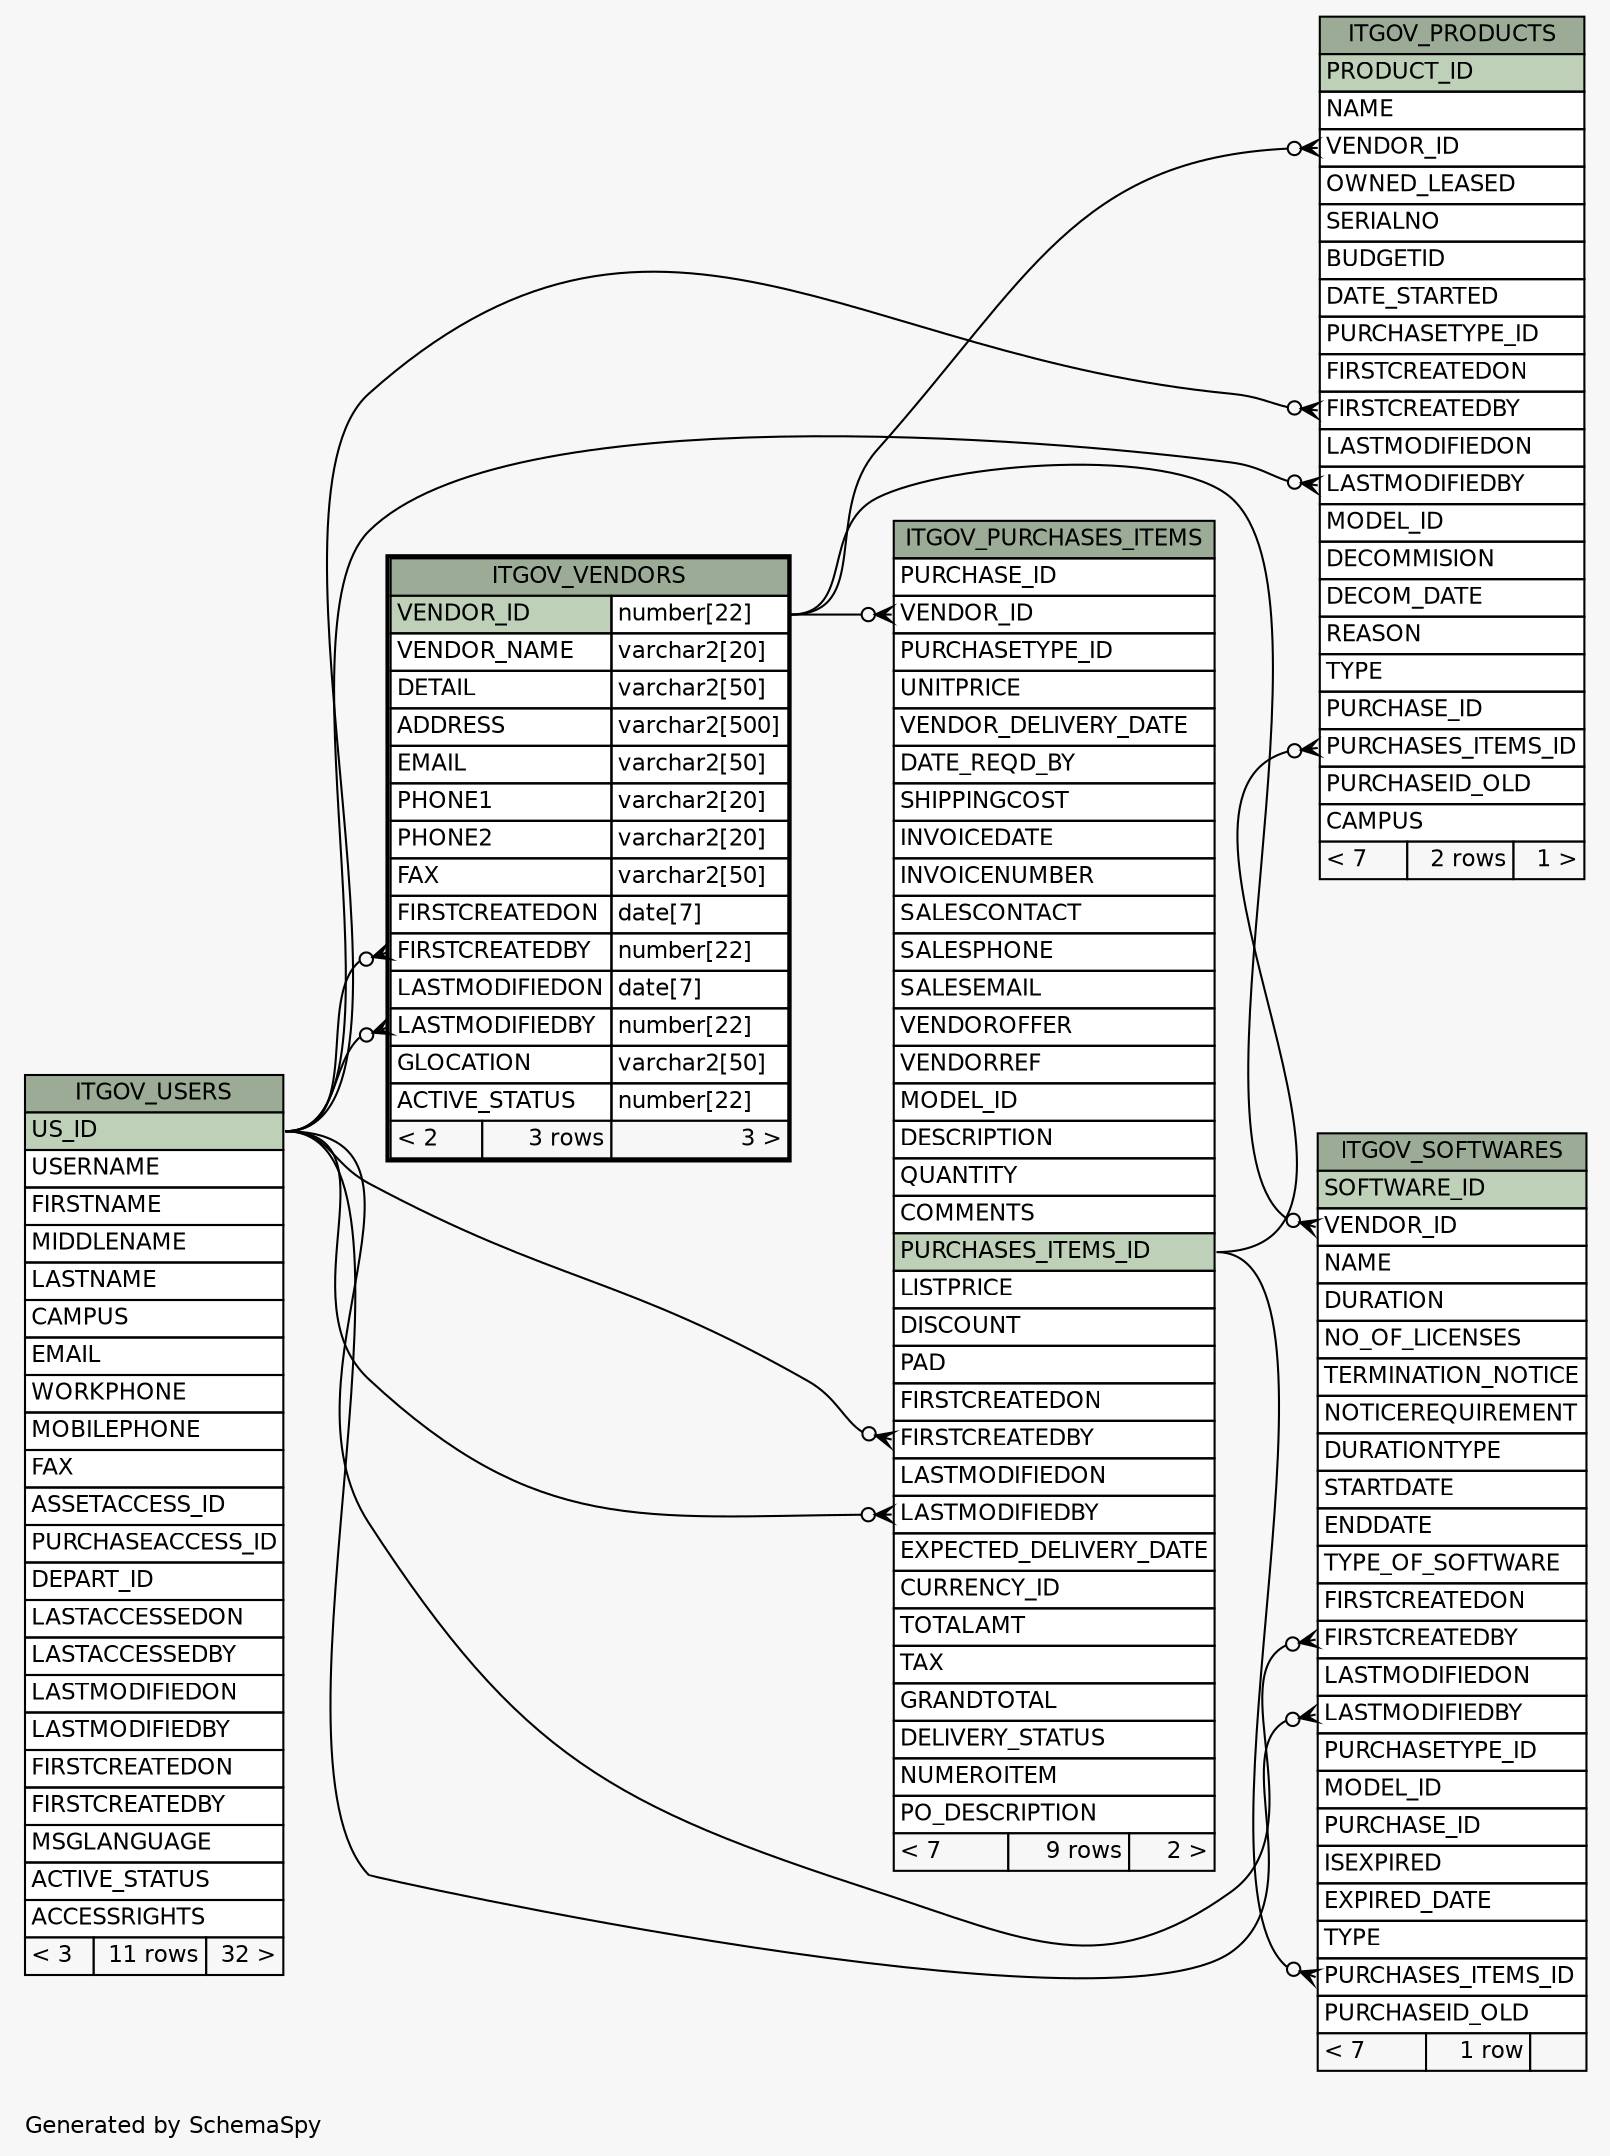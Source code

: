 // dot 2.28.0 on Windows 7 6.1
// SchemaSpy rev 590
digraph "oneDegreeRelationshipsDiagram" {
  graph [
    rankdir="RL"
    bgcolor="#f7f7f7"
    label="\nGenerated by SchemaSpy"
    labeljust="l"
    nodesep="0.18"
    ranksep="0.46"
    fontname="Helvetica"
    fontsize="11"
  ];
  node [
    fontname="Helvetica"
    fontsize="11"
    shape="plaintext"
  ];
  edge [
    arrowsize="0.8"
  ];
  "ITGOV_PRODUCTS":"FIRSTCREATEDBY":w -> "ITGOV_USERS":"US_ID":e [arrowhead=none dir=back arrowtail=crowodot];
  "ITGOV_PRODUCTS":"LASTMODIFIEDBY":w -> "ITGOV_USERS":"US_ID":e [arrowhead=none dir=back arrowtail=crowodot];
  "ITGOV_PRODUCTS":"PURCHASES_ITEMS_ID":w -> "ITGOV_PURCHASES_ITEMS":"PURCHASES_ITEMS_ID":e [arrowhead=none dir=back arrowtail=crowodot];
  "ITGOV_PRODUCTS":"VENDOR_ID":w -> "ITGOV_VENDORS":"VENDOR_ID.type":e [arrowhead=none dir=back arrowtail=crowodot];
  "ITGOV_PURCHASES_ITEMS":"FIRSTCREATEDBY":w -> "ITGOV_USERS":"US_ID":e [arrowhead=none dir=back arrowtail=crowodot];
  "ITGOV_PURCHASES_ITEMS":"LASTMODIFIEDBY":w -> "ITGOV_USERS":"US_ID":e [arrowhead=none dir=back arrowtail=crowodot];
  "ITGOV_PURCHASES_ITEMS":"VENDOR_ID":w -> "ITGOV_VENDORS":"VENDOR_ID.type":e [arrowhead=none dir=back arrowtail=crowodot];
  "ITGOV_SOFTWARES":"FIRSTCREATEDBY":w -> "ITGOV_USERS":"US_ID":e [arrowhead=none dir=back arrowtail=crowodot];
  "ITGOV_SOFTWARES":"LASTMODIFIEDBY":w -> "ITGOV_USERS":"US_ID":e [arrowhead=none dir=back arrowtail=crowodot];
  "ITGOV_SOFTWARES":"PURCHASES_ITEMS_ID":w -> "ITGOV_PURCHASES_ITEMS":"PURCHASES_ITEMS_ID":e [arrowhead=none dir=back arrowtail=crowodot];
  "ITGOV_SOFTWARES":"VENDOR_ID":w -> "ITGOV_VENDORS":"VENDOR_ID.type":e [arrowhead=none dir=back arrowtail=crowodot];
  "ITGOV_VENDORS":"FIRSTCREATEDBY":w -> "ITGOV_USERS":"US_ID":e [arrowhead=none dir=back arrowtail=crowodot];
  "ITGOV_VENDORS":"LASTMODIFIEDBY":w -> "ITGOV_USERS":"US_ID":e [arrowhead=none dir=back arrowtail=crowodot];
  "ITGOV_PRODUCTS" [
    label=<
    <TABLE BORDER="0" CELLBORDER="1" CELLSPACING="0" BGCOLOR="#ffffff">
      <TR><TD COLSPAN="3" BGCOLOR="#9bab96" ALIGN="CENTER">ITGOV_PRODUCTS</TD></TR>
      <TR><TD PORT="PRODUCT_ID" COLSPAN="3" BGCOLOR="#bed1b8" ALIGN="LEFT">PRODUCT_ID</TD></TR>
      <TR><TD PORT="NAME" COLSPAN="3" ALIGN="LEFT">NAME</TD></TR>
      <TR><TD PORT="VENDOR_ID" COLSPAN="3" ALIGN="LEFT">VENDOR_ID</TD></TR>
      <TR><TD PORT="OWNED_LEASED" COLSPAN="3" ALIGN="LEFT">OWNED_LEASED</TD></TR>
      <TR><TD PORT="SERIALNO" COLSPAN="3" ALIGN="LEFT">SERIALNO</TD></TR>
      <TR><TD PORT="BUDGETID" COLSPAN="3" ALIGN="LEFT">BUDGETID</TD></TR>
      <TR><TD PORT="DATE_STARTED" COLSPAN="3" ALIGN="LEFT">DATE_STARTED</TD></TR>
      <TR><TD PORT="PURCHASETYPE_ID" COLSPAN="3" ALIGN="LEFT">PURCHASETYPE_ID</TD></TR>
      <TR><TD PORT="FIRSTCREATEDON" COLSPAN="3" ALIGN="LEFT">FIRSTCREATEDON</TD></TR>
      <TR><TD PORT="FIRSTCREATEDBY" COLSPAN="3" ALIGN="LEFT">FIRSTCREATEDBY</TD></TR>
      <TR><TD PORT="LASTMODIFIEDON" COLSPAN="3" ALIGN="LEFT">LASTMODIFIEDON</TD></TR>
      <TR><TD PORT="LASTMODIFIEDBY" COLSPAN="3" ALIGN="LEFT">LASTMODIFIEDBY</TD></TR>
      <TR><TD PORT="MODEL_ID" COLSPAN="3" ALIGN="LEFT">MODEL_ID</TD></TR>
      <TR><TD PORT="DECOMMISION" COLSPAN="3" ALIGN="LEFT">DECOMMISION</TD></TR>
      <TR><TD PORT="DECOM_DATE" COLSPAN="3" ALIGN="LEFT">DECOM_DATE</TD></TR>
      <TR><TD PORT="REASON" COLSPAN="3" ALIGN="LEFT">REASON</TD></TR>
      <TR><TD PORT="TYPE" COLSPAN="3" ALIGN="LEFT">TYPE</TD></TR>
      <TR><TD PORT="PURCHASE_ID" COLSPAN="3" ALIGN="LEFT">PURCHASE_ID</TD></TR>
      <TR><TD PORT="PURCHASES_ITEMS_ID" COLSPAN="3" ALIGN="LEFT">PURCHASES_ITEMS_ID</TD></TR>
      <TR><TD PORT="PURCHASEID_OLD" COLSPAN="3" ALIGN="LEFT">PURCHASEID_OLD</TD></TR>
      <TR><TD PORT="CAMPUS" COLSPAN="3" ALIGN="LEFT">CAMPUS</TD></TR>
      <TR><TD ALIGN="LEFT" BGCOLOR="#f7f7f7">&lt; 7</TD><TD ALIGN="RIGHT" BGCOLOR="#f7f7f7">2 rows</TD><TD ALIGN="RIGHT" BGCOLOR="#f7f7f7">1 &gt;</TD></TR>
    </TABLE>>
    URL="ITGOV_PRODUCTS.html"
    tooltip="ITGOV_PRODUCTS"
  ];
  "ITGOV_PURCHASES_ITEMS" [
    label=<
    <TABLE BORDER="0" CELLBORDER="1" CELLSPACING="0" BGCOLOR="#ffffff">
      <TR><TD COLSPAN="3" BGCOLOR="#9bab96" ALIGN="CENTER">ITGOV_PURCHASES_ITEMS</TD></TR>
      <TR><TD PORT="PURCHASE_ID" COLSPAN="3" ALIGN="LEFT">PURCHASE_ID</TD></TR>
      <TR><TD PORT="VENDOR_ID" COLSPAN="3" ALIGN="LEFT">VENDOR_ID</TD></TR>
      <TR><TD PORT="PURCHASETYPE_ID" COLSPAN="3" ALIGN="LEFT">PURCHASETYPE_ID</TD></TR>
      <TR><TD PORT="UNITPRICE" COLSPAN="3" ALIGN="LEFT">UNITPRICE</TD></TR>
      <TR><TD PORT="VENDOR_DELIVERY_DATE" COLSPAN="3" ALIGN="LEFT">VENDOR_DELIVERY_DATE</TD></TR>
      <TR><TD PORT="DATE_REQD_BY" COLSPAN="3" ALIGN="LEFT">DATE_REQD_BY</TD></TR>
      <TR><TD PORT="SHIPPINGCOST" COLSPAN="3" ALIGN="LEFT">SHIPPINGCOST</TD></TR>
      <TR><TD PORT="INVOICEDATE" COLSPAN="3" ALIGN="LEFT">INVOICEDATE</TD></TR>
      <TR><TD PORT="INVOICENUMBER" COLSPAN="3" ALIGN="LEFT">INVOICENUMBER</TD></TR>
      <TR><TD PORT="SALESCONTACT" COLSPAN="3" ALIGN="LEFT">SALESCONTACT</TD></TR>
      <TR><TD PORT="SALESPHONE" COLSPAN="3" ALIGN="LEFT">SALESPHONE</TD></TR>
      <TR><TD PORT="SALESEMAIL" COLSPAN="3" ALIGN="LEFT">SALESEMAIL</TD></TR>
      <TR><TD PORT="VENDOROFFER" COLSPAN="3" ALIGN="LEFT">VENDOROFFER</TD></TR>
      <TR><TD PORT="VENDORREF" COLSPAN="3" ALIGN="LEFT">VENDORREF</TD></TR>
      <TR><TD PORT="MODEL_ID" COLSPAN="3" ALIGN="LEFT">MODEL_ID</TD></TR>
      <TR><TD PORT="DESCRIPTION" COLSPAN="3" ALIGN="LEFT">DESCRIPTION</TD></TR>
      <TR><TD PORT="QUANTITY" COLSPAN="3" ALIGN="LEFT">QUANTITY</TD></TR>
      <TR><TD PORT="COMMENTS" COLSPAN="3" ALIGN="LEFT">COMMENTS</TD></TR>
      <TR><TD PORT="PURCHASES_ITEMS_ID" COLSPAN="3" BGCOLOR="#bed1b8" ALIGN="LEFT">PURCHASES_ITEMS_ID</TD></TR>
      <TR><TD PORT="LISTPRICE" COLSPAN="3" ALIGN="LEFT">LISTPRICE</TD></TR>
      <TR><TD PORT="DISCOUNT" COLSPAN="3" ALIGN="LEFT">DISCOUNT</TD></TR>
      <TR><TD PORT="PAD" COLSPAN="3" ALIGN="LEFT">PAD</TD></TR>
      <TR><TD PORT="FIRSTCREATEDON" COLSPAN="3" ALIGN="LEFT">FIRSTCREATEDON</TD></TR>
      <TR><TD PORT="FIRSTCREATEDBY" COLSPAN="3" ALIGN="LEFT">FIRSTCREATEDBY</TD></TR>
      <TR><TD PORT="LASTMODIFIEDON" COLSPAN="3" ALIGN="LEFT">LASTMODIFIEDON</TD></TR>
      <TR><TD PORT="LASTMODIFIEDBY" COLSPAN="3" ALIGN="LEFT">LASTMODIFIEDBY</TD></TR>
      <TR><TD PORT="EXPECTED_DELIVERY_DATE" COLSPAN="3" ALIGN="LEFT">EXPECTED_DELIVERY_DATE</TD></TR>
      <TR><TD PORT="CURRENCY_ID" COLSPAN="3" ALIGN="LEFT">CURRENCY_ID</TD></TR>
      <TR><TD PORT="TOTALAMT" COLSPAN="3" ALIGN="LEFT">TOTALAMT</TD></TR>
      <TR><TD PORT="TAX" COLSPAN="3" ALIGN="LEFT">TAX</TD></TR>
      <TR><TD PORT="GRANDTOTAL" COLSPAN="3" ALIGN="LEFT">GRANDTOTAL</TD></TR>
      <TR><TD PORT="DELIVERY_STATUS" COLSPAN="3" ALIGN="LEFT">DELIVERY_STATUS</TD></TR>
      <TR><TD PORT="NUMEROITEM" COLSPAN="3" ALIGN="LEFT">NUMEROITEM</TD></TR>
      <TR><TD PORT="PO_DESCRIPTION" COLSPAN="3" ALIGN="LEFT">PO_DESCRIPTION</TD></TR>
      <TR><TD ALIGN="LEFT" BGCOLOR="#f7f7f7">&lt; 7</TD><TD ALIGN="RIGHT" BGCOLOR="#f7f7f7">9 rows</TD><TD ALIGN="RIGHT" BGCOLOR="#f7f7f7">2 &gt;</TD></TR>
    </TABLE>>
    URL="ITGOV_PURCHASES_ITEMS.html"
    tooltip="ITGOV_PURCHASES_ITEMS"
  ];
  "ITGOV_SOFTWARES" [
    label=<
    <TABLE BORDER="0" CELLBORDER="1" CELLSPACING="0" BGCOLOR="#ffffff">
      <TR><TD COLSPAN="3" BGCOLOR="#9bab96" ALIGN="CENTER">ITGOV_SOFTWARES</TD></TR>
      <TR><TD PORT="SOFTWARE_ID" COLSPAN="3" BGCOLOR="#bed1b8" ALIGN="LEFT">SOFTWARE_ID</TD></TR>
      <TR><TD PORT="VENDOR_ID" COLSPAN="3" ALIGN="LEFT">VENDOR_ID</TD></TR>
      <TR><TD PORT="NAME" COLSPAN="3" ALIGN="LEFT">NAME</TD></TR>
      <TR><TD PORT="DURATION" COLSPAN="3" ALIGN="LEFT">DURATION</TD></TR>
      <TR><TD PORT="NO_OF_LICENSES" COLSPAN="3" ALIGN="LEFT">NO_OF_LICENSES</TD></TR>
      <TR><TD PORT="TERMINATION_NOTICE" COLSPAN="3" ALIGN="LEFT">TERMINATION_NOTICE</TD></TR>
      <TR><TD PORT="NOTICEREQUIREMENT" COLSPAN="3" ALIGN="LEFT">NOTICEREQUIREMENT</TD></TR>
      <TR><TD PORT="DURATIONTYPE" COLSPAN="3" ALIGN="LEFT">DURATIONTYPE</TD></TR>
      <TR><TD PORT="STARTDATE" COLSPAN="3" ALIGN="LEFT">STARTDATE</TD></TR>
      <TR><TD PORT="ENDDATE" COLSPAN="3" ALIGN="LEFT">ENDDATE</TD></TR>
      <TR><TD PORT="TYPE_OF_SOFTWARE" COLSPAN="3" ALIGN="LEFT">TYPE_OF_SOFTWARE</TD></TR>
      <TR><TD PORT="FIRSTCREATEDON" COLSPAN="3" ALIGN="LEFT">FIRSTCREATEDON</TD></TR>
      <TR><TD PORT="FIRSTCREATEDBY" COLSPAN="3" ALIGN="LEFT">FIRSTCREATEDBY</TD></TR>
      <TR><TD PORT="LASTMODIFIEDON" COLSPAN="3" ALIGN="LEFT">LASTMODIFIEDON</TD></TR>
      <TR><TD PORT="LASTMODIFIEDBY" COLSPAN="3" ALIGN="LEFT">LASTMODIFIEDBY</TD></TR>
      <TR><TD PORT="PURCHASETYPE_ID" COLSPAN="3" ALIGN="LEFT">PURCHASETYPE_ID</TD></TR>
      <TR><TD PORT="MODEL_ID" COLSPAN="3" ALIGN="LEFT">MODEL_ID</TD></TR>
      <TR><TD PORT="PURCHASE_ID" COLSPAN="3" ALIGN="LEFT">PURCHASE_ID</TD></TR>
      <TR><TD PORT="ISEXPIRED" COLSPAN="3" ALIGN="LEFT">ISEXPIRED</TD></TR>
      <TR><TD PORT="EXPIRED_DATE" COLSPAN="3" ALIGN="LEFT">EXPIRED_DATE</TD></TR>
      <TR><TD PORT="TYPE" COLSPAN="3" ALIGN="LEFT">TYPE</TD></TR>
      <TR><TD PORT="PURCHASES_ITEMS_ID" COLSPAN="3" ALIGN="LEFT">PURCHASES_ITEMS_ID</TD></TR>
      <TR><TD PORT="PURCHASEID_OLD" COLSPAN="3" ALIGN="LEFT">PURCHASEID_OLD</TD></TR>
      <TR><TD ALIGN="LEFT" BGCOLOR="#f7f7f7">&lt; 7</TD><TD ALIGN="RIGHT" BGCOLOR="#f7f7f7">1 row</TD><TD ALIGN="RIGHT" BGCOLOR="#f7f7f7">  </TD></TR>
    </TABLE>>
    URL="ITGOV_SOFTWARES.html"
    tooltip="ITGOV_SOFTWARES"
  ];
  "ITGOV_USERS" [
    label=<
    <TABLE BORDER="0" CELLBORDER="1" CELLSPACING="0" BGCOLOR="#ffffff">
      <TR><TD COLSPAN="3" BGCOLOR="#9bab96" ALIGN="CENTER">ITGOV_USERS</TD></TR>
      <TR><TD PORT="US_ID" COLSPAN="3" BGCOLOR="#bed1b8" ALIGN="LEFT">US_ID</TD></TR>
      <TR><TD PORT="USERNAME" COLSPAN="3" ALIGN="LEFT">USERNAME</TD></TR>
      <TR><TD PORT="FIRSTNAME" COLSPAN="3" ALIGN="LEFT">FIRSTNAME</TD></TR>
      <TR><TD PORT="MIDDLENAME" COLSPAN="3" ALIGN="LEFT">MIDDLENAME</TD></TR>
      <TR><TD PORT="LASTNAME" COLSPAN="3" ALIGN="LEFT">LASTNAME</TD></TR>
      <TR><TD PORT="CAMPUS" COLSPAN="3" ALIGN="LEFT">CAMPUS</TD></TR>
      <TR><TD PORT="EMAIL" COLSPAN="3" ALIGN="LEFT">EMAIL</TD></TR>
      <TR><TD PORT="WORKPHONE" COLSPAN="3" ALIGN="LEFT">WORKPHONE</TD></TR>
      <TR><TD PORT="MOBILEPHONE" COLSPAN="3" ALIGN="LEFT">MOBILEPHONE</TD></TR>
      <TR><TD PORT="FAX" COLSPAN="3" ALIGN="LEFT">FAX</TD></TR>
      <TR><TD PORT="ASSETACCESS_ID" COLSPAN="3" ALIGN="LEFT">ASSETACCESS_ID</TD></TR>
      <TR><TD PORT="PURCHASEACCESS_ID" COLSPAN="3" ALIGN="LEFT">PURCHASEACCESS_ID</TD></TR>
      <TR><TD PORT="DEPART_ID" COLSPAN="3" ALIGN="LEFT">DEPART_ID</TD></TR>
      <TR><TD PORT="LASTACCESSEDON" COLSPAN="3" ALIGN="LEFT">LASTACCESSEDON</TD></TR>
      <TR><TD PORT="LASTACCESSEDBY" COLSPAN="3" ALIGN="LEFT">LASTACCESSEDBY</TD></TR>
      <TR><TD PORT="LASTMODIFIEDON" COLSPAN="3" ALIGN="LEFT">LASTMODIFIEDON</TD></TR>
      <TR><TD PORT="LASTMODIFIEDBY" COLSPAN="3" ALIGN="LEFT">LASTMODIFIEDBY</TD></TR>
      <TR><TD PORT="FIRSTCREATEDON" COLSPAN="3" ALIGN="LEFT">FIRSTCREATEDON</TD></TR>
      <TR><TD PORT="FIRSTCREATEDBY" COLSPAN="3" ALIGN="LEFT">FIRSTCREATEDBY</TD></TR>
      <TR><TD PORT="MSGLANGUAGE" COLSPAN="3" ALIGN="LEFT">MSGLANGUAGE</TD></TR>
      <TR><TD PORT="ACTIVE_STATUS" COLSPAN="3" ALIGN="LEFT">ACTIVE_STATUS</TD></TR>
      <TR><TD PORT="ACCESSRIGHTS" COLSPAN="3" ALIGN="LEFT">ACCESSRIGHTS</TD></TR>
      <TR><TD ALIGN="LEFT" BGCOLOR="#f7f7f7">&lt; 3</TD><TD ALIGN="RIGHT" BGCOLOR="#f7f7f7">11 rows</TD><TD ALIGN="RIGHT" BGCOLOR="#f7f7f7">32 &gt;</TD></TR>
    </TABLE>>
    URL="ITGOV_USERS.html"
    tooltip="ITGOV_USERS"
  ];
  "ITGOV_VENDORS" [
    label=<
    <TABLE BORDER="2" CELLBORDER="1" CELLSPACING="0" BGCOLOR="#ffffff">
      <TR><TD COLSPAN="3" BGCOLOR="#9bab96" ALIGN="CENTER">ITGOV_VENDORS</TD></TR>
      <TR><TD PORT="VENDOR_ID" COLSPAN="2" BGCOLOR="#bed1b8" ALIGN="LEFT">VENDOR_ID</TD><TD PORT="VENDOR_ID.type" ALIGN="LEFT">number[22]</TD></TR>
      <TR><TD PORT="VENDOR_NAME" COLSPAN="2" ALIGN="LEFT">VENDOR_NAME</TD><TD PORT="VENDOR_NAME.type" ALIGN="LEFT">varchar2[20]</TD></TR>
      <TR><TD PORT="DETAIL" COLSPAN="2" ALIGN="LEFT">DETAIL</TD><TD PORT="DETAIL.type" ALIGN="LEFT">varchar2[50]</TD></TR>
      <TR><TD PORT="ADDRESS" COLSPAN="2" ALIGN="LEFT">ADDRESS</TD><TD PORT="ADDRESS.type" ALIGN="LEFT">varchar2[500]</TD></TR>
      <TR><TD PORT="EMAIL" COLSPAN="2" ALIGN="LEFT">EMAIL</TD><TD PORT="EMAIL.type" ALIGN="LEFT">varchar2[50]</TD></TR>
      <TR><TD PORT="PHONE1" COLSPAN="2" ALIGN="LEFT">PHONE1</TD><TD PORT="PHONE1.type" ALIGN="LEFT">varchar2[20]</TD></TR>
      <TR><TD PORT="PHONE2" COLSPAN="2" ALIGN="LEFT">PHONE2</TD><TD PORT="PHONE2.type" ALIGN="LEFT">varchar2[20]</TD></TR>
      <TR><TD PORT="FAX" COLSPAN="2" ALIGN="LEFT">FAX</TD><TD PORT="FAX.type" ALIGN="LEFT">varchar2[50]</TD></TR>
      <TR><TD PORT="FIRSTCREATEDON" COLSPAN="2" ALIGN="LEFT">FIRSTCREATEDON</TD><TD PORT="FIRSTCREATEDON.type" ALIGN="LEFT">date[7]</TD></TR>
      <TR><TD PORT="FIRSTCREATEDBY" COLSPAN="2" ALIGN="LEFT">FIRSTCREATEDBY</TD><TD PORT="FIRSTCREATEDBY.type" ALIGN="LEFT">number[22]</TD></TR>
      <TR><TD PORT="LASTMODIFIEDON" COLSPAN="2" ALIGN="LEFT">LASTMODIFIEDON</TD><TD PORT="LASTMODIFIEDON.type" ALIGN="LEFT">date[7]</TD></TR>
      <TR><TD PORT="LASTMODIFIEDBY" COLSPAN="2" ALIGN="LEFT">LASTMODIFIEDBY</TD><TD PORT="LASTMODIFIEDBY.type" ALIGN="LEFT">number[22]</TD></TR>
      <TR><TD PORT="GLOCATION" COLSPAN="2" ALIGN="LEFT">GLOCATION</TD><TD PORT="GLOCATION.type" ALIGN="LEFT">varchar2[50]</TD></TR>
      <TR><TD PORT="ACTIVE_STATUS" COLSPAN="2" ALIGN="LEFT">ACTIVE_STATUS</TD><TD PORT="ACTIVE_STATUS.type" ALIGN="LEFT">number[22]</TD></TR>
      <TR><TD ALIGN="LEFT" BGCOLOR="#f7f7f7">&lt; 2</TD><TD ALIGN="RIGHT" BGCOLOR="#f7f7f7">3 rows</TD><TD ALIGN="RIGHT" BGCOLOR="#f7f7f7">3 &gt;</TD></TR>
    </TABLE>>
    URL="ITGOV_VENDORS.html"
    tooltip="ITGOV_VENDORS"
  ];
}
